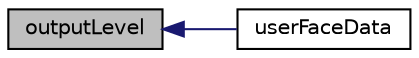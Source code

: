 digraph "outputLevel"
{
  bgcolor="transparent";
  edge [fontname="Helvetica",fontsize="10",labelfontname="Helvetica",labelfontsize="10"];
  node [fontname="Helvetica",fontsize="10",shape=record];
  rankdir="LR";
  Node18692 [label="outputLevel",height=0.2,width=0.4,color="black", fillcolor="grey75", style="filled", fontcolor="black"];
  Node18692 -> Node18693 [dir="back",color="midnightblue",fontsize="10",style="solid",fontname="Helvetica"];
  Node18693 [label="userFaceData",height=0.2,width=0.4,color="black",URL="$a25857.html#a2cb6efa4184bedfbed60b069881c26a3"];
}
